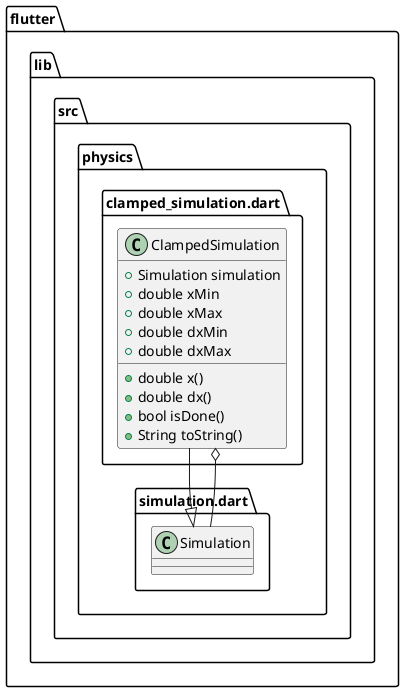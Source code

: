 @startuml
set namespaceSeparator ::

class "flutter::lib::src::physics::clamped_simulation.dart::ClampedSimulation" {
  +Simulation simulation
  +double xMin
  +double xMax
  +double dxMin
  +double dxMax
  +double x()
  +double dx()
  +bool isDone()
  +String toString()
}

"flutter::lib::src::physics::clamped_simulation.dart::ClampedSimulation" o-- "flutter::lib::src::physics::simulation.dart::Simulation"
"flutter::lib::src::physics::simulation.dart::Simulation" <|-- "flutter::lib::src::physics::clamped_simulation.dart::ClampedSimulation"


@enduml